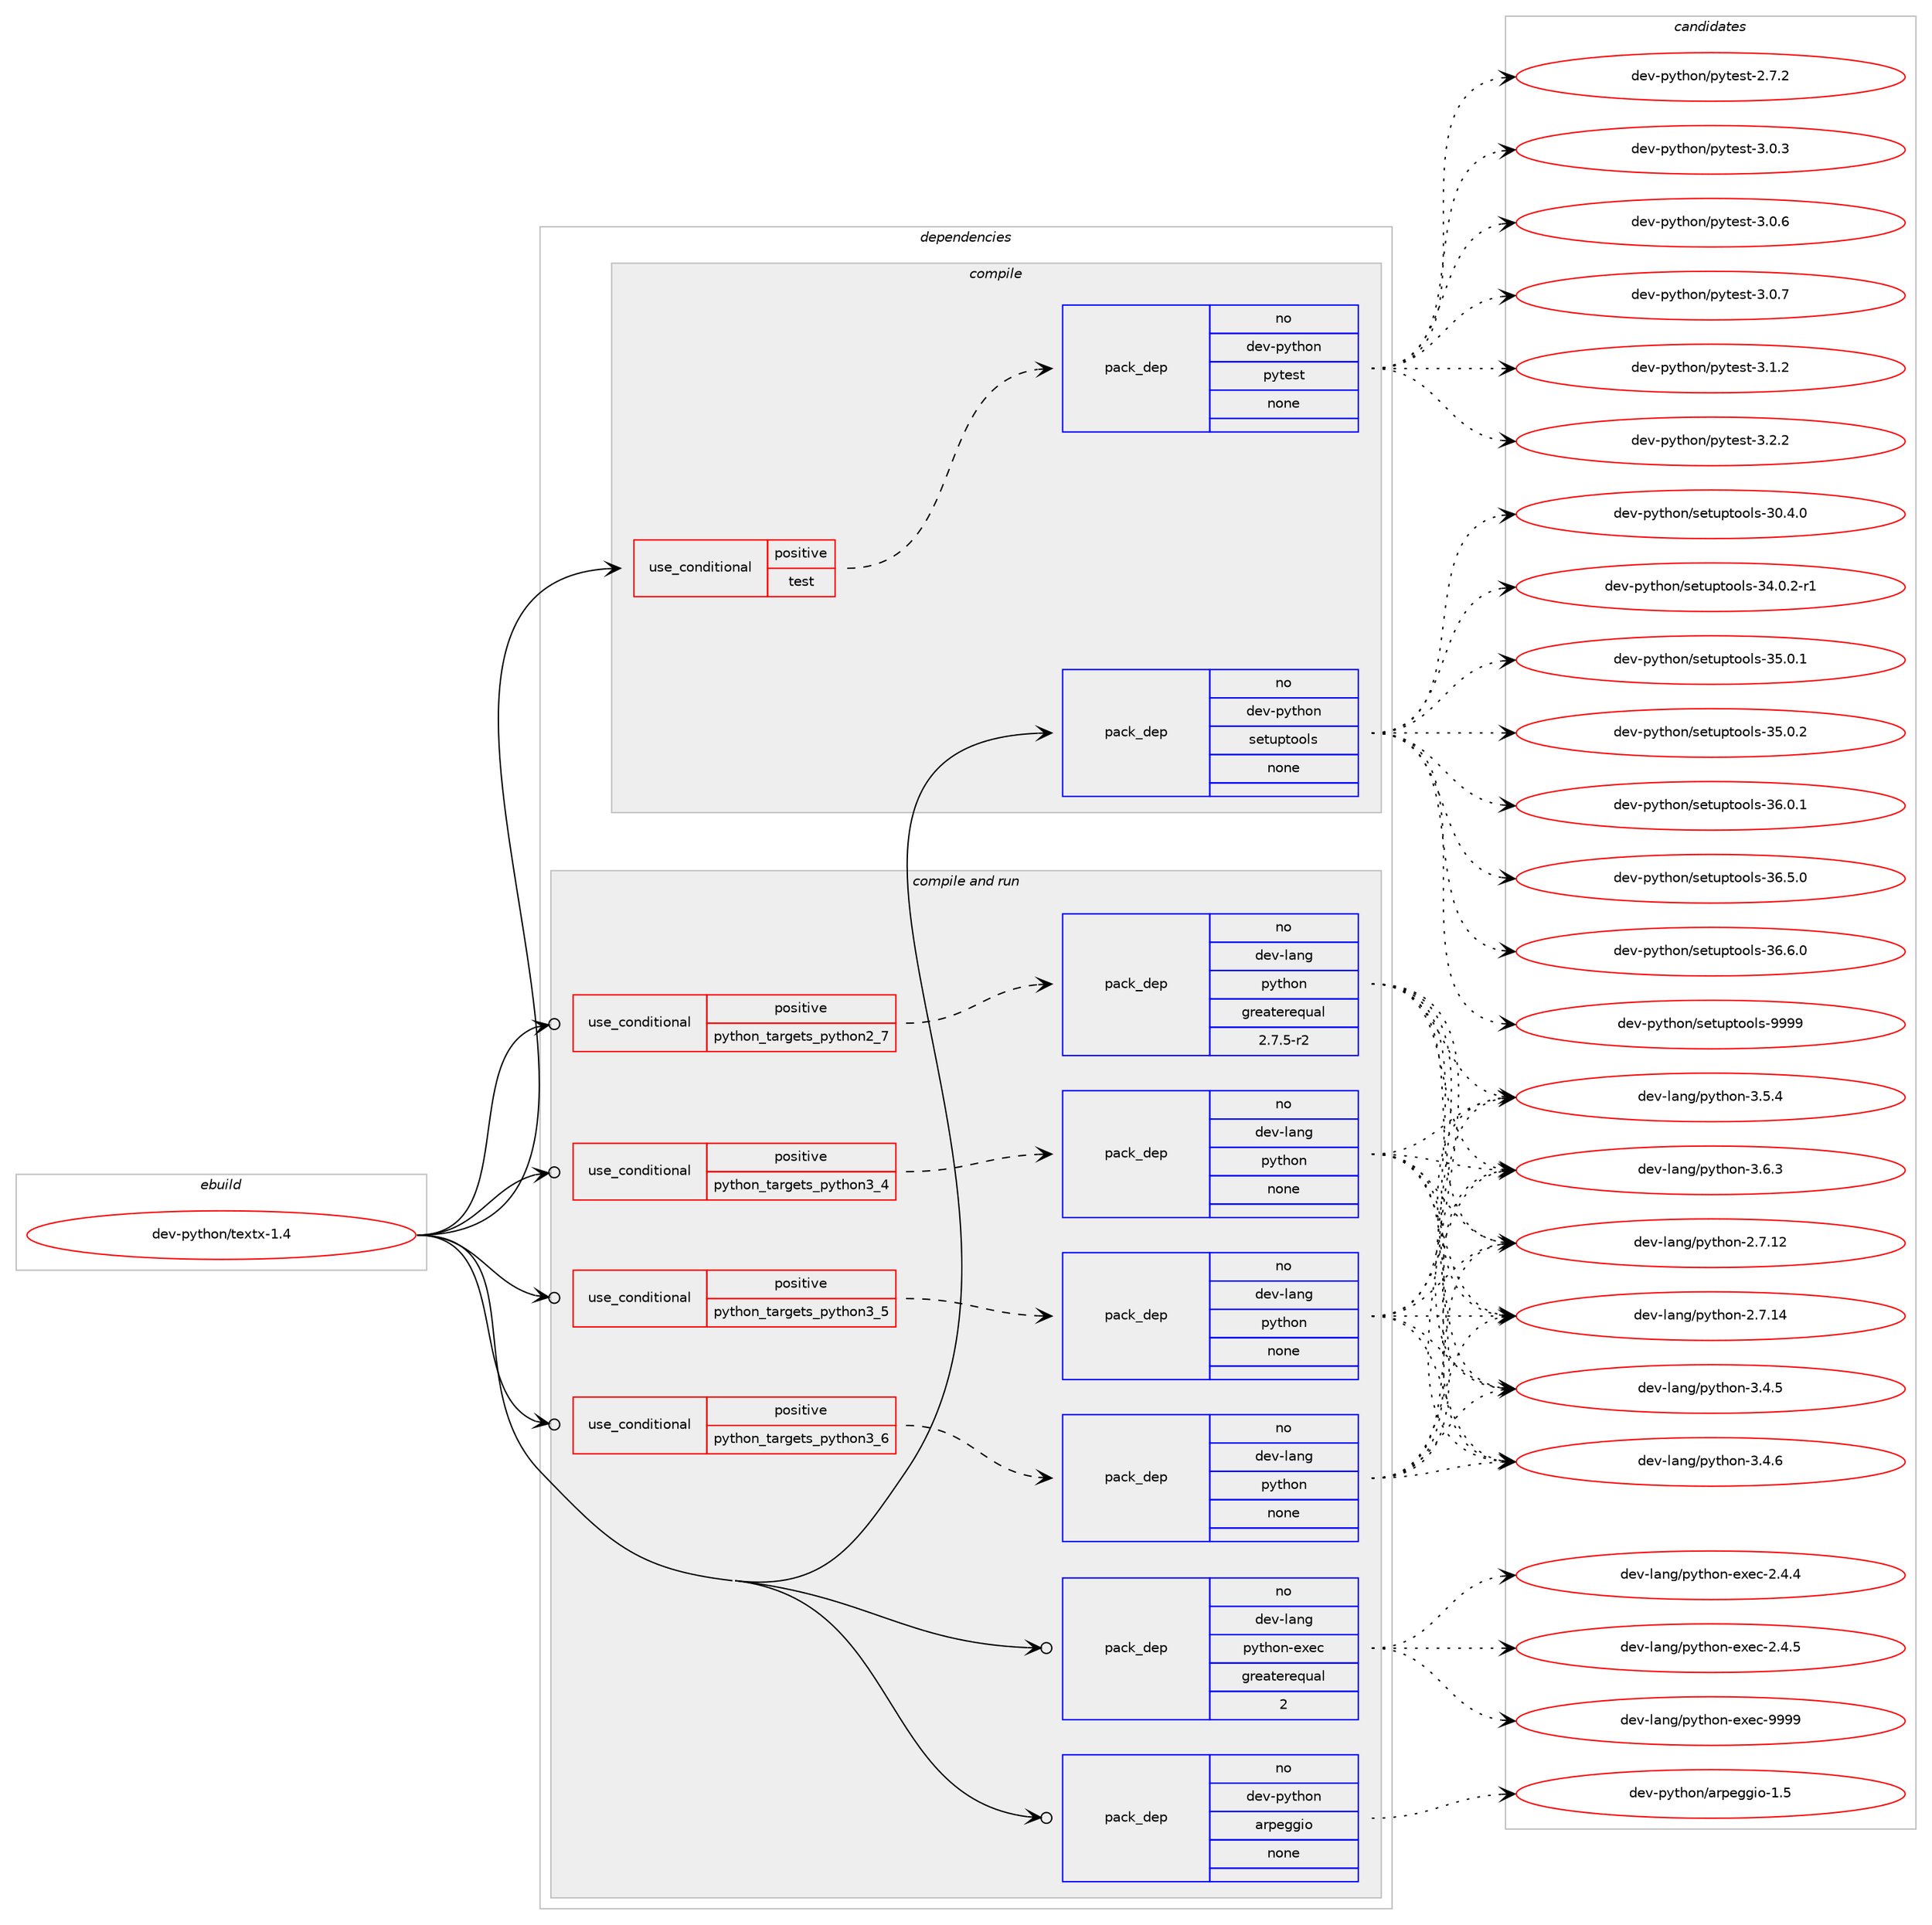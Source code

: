 digraph prolog {

# *************
# Graph options
# *************

newrank=true;
concentrate=true;
compound=true;
graph [rankdir=LR,fontname=Helvetica,fontsize=10,ranksep=1.5];#, ranksep=2.5, nodesep=0.2];
edge  [arrowhead=vee];
node  [fontname=Helvetica,fontsize=10];

# **********
# The ebuild
# **********

subgraph cluster_leftcol {
color=gray;
rank=same;
label=<<i>ebuild</i>>;
id [label="dev-python/textx-1.4", color=red, width=4, href="../dev-python/textx-1.4.svg"];
}

# ****************
# The dependencies
# ****************

subgraph cluster_midcol {
color=gray;
label=<<i>dependencies</i>>;
subgraph cluster_compile {
fillcolor="#eeeeee";
style=filled;
label=<<i>compile</i>>;
subgraph cond42779 {
dependency190615 [label=<<TABLE BORDER="0" CELLBORDER="1" CELLSPACING="0" CELLPADDING="4"><TR><TD ROWSPAN="3" CELLPADDING="10">use_conditional</TD></TR><TR><TD>positive</TD></TR><TR><TD>test</TD></TR></TABLE>>, shape=none, color=red];
subgraph pack143880 {
dependency190616 [label=<<TABLE BORDER="0" CELLBORDER="1" CELLSPACING="0" CELLPADDING="4" WIDTH="220"><TR><TD ROWSPAN="6" CELLPADDING="30">pack_dep</TD></TR><TR><TD WIDTH="110">no</TD></TR><TR><TD>dev-python</TD></TR><TR><TD>pytest</TD></TR><TR><TD>none</TD></TR><TR><TD></TD></TR></TABLE>>, shape=none, color=blue];
}
dependency190615:e -> dependency190616:w [weight=20,style="dashed",arrowhead="vee"];
}
id:e -> dependency190615:w [weight=20,style="solid",arrowhead="vee"];
subgraph pack143881 {
dependency190617 [label=<<TABLE BORDER="0" CELLBORDER="1" CELLSPACING="0" CELLPADDING="4" WIDTH="220"><TR><TD ROWSPAN="6" CELLPADDING="30">pack_dep</TD></TR><TR><TD WIDTH="110">no</TD></TR><TR><TD>dev-python</TD></TR><TR><TD>setuptools</TD></TR><TR><TD>none</TD></TR><TR><TD></TD></TR></TABLE>>, shape=none, color=blue];
}
id:e -> dependency190617:w [weight=20,style="solid",arrowhead="vee"];
}
subgraph cluster_compileandrun {
fillcolor="#eeeeee";
style=filled;
label=<<i>compile and run</i>>;
subgraph cond42780 {
dependency190618 [label=<<TABLE BORDER="0" CELLBORDER="1" CELLSPACING="0" CELLPADDING="4"><TR><TD ROWSPAN="3" CELLPADDING="10">use_conditional</TD></TR><TR><TD>positive</TD></TR><TR><TD>python_targets_python2_7</TD></TR></TABLE>>, shape=none, color=red];
subgraph pack143882 {
dependency190619 [label=<<TABLE BORDER="0" CELLBORDER="1" CELLSPACING="0" CELLPADDING="4" WIDTH="220"><TR><TD ROWSPAN="6" CELLPADDING="30">pack_dep</TD></TR><TR><TD WIDTH="110">no</TD></TR><TR><TD>dev-lang</TD></TR><TR><TD>python</TD></TR><TR><TD>greaterequal</TD></TR><TR><TD>2.7.5-r2</TD></TR></TABLE>>, shape=none, color=blue];
}
dependency190618:e -> dependency190619:w [weight=20,style="dashed",arrowhead="vee"];
}
id:e -> dependency190618:w [weight=20,style="solid",arrowhead="odotvee"];
subgraph cond42781 {
dependency190620 [label=<<TABLE BORDER="0" CELLBORDER="1" CELLSPACING="0" CELLPADDING="4"><TR><TD ROWSPAN="3" CELLPADDING="10">use_conditional</TD></TR><TR><TD>positive</TD></TR><TR><TD>python_targets_python3_4</TD></TR></TABLE>>, shape=none, color=red];
subgraph pack143883 {
dependency190621 [label=<<TABLE BORDER="0" CELLBORDER="1" CELLSPACING="0" CELLPADDING="4" WIDTH="220"><TR><TD ROWSPAN="6" CELLPADDING="30">pack_dep</TD></TR><TR><TD WIDTH="110">no</TD></TR><TR><TD>dev-lang</TD></TR><TR><TD>python</TD></TR><TR><TD>none</TD></TR><TR><TD></TD></TR></TABLE>>, shape=none, color=blue];
}
dependency190620:e -> dependency190621:w [weight=20,style="dashed",arrowhead="vee"];
}
id:e -> dependency190620:w [weight=20,style="solid",arrowhead="odotvee"];
subgraph cond42782 {
dependency190622 [label=<<TABLE BORDER="0" CELLBORDER="1" CELLSPACING="0" CELLPADDING="4"><TR><TD ROWSPAN="3" CELLPADDING="10">use_conditional</TD></TR><TR><TD>positive</TD></TR><TR><TD>python_targets_python3_5</TD></TR></TABLE>>, shape=none, color=red];
subgraph pack143884 {
dependency190623 [label=<<TABLE BORDER="0" CELLBORDER="1" CELLSPACING="0" CELLPADDING="4" WIDTH="220"><TR><TD ROWSPAN="6" CELLPADDING="30">pack_dep</TD></TR><TR><TD WIDTH="110">no</TD></TR><TR><TD>dev-lang</TD></TR><TR><TD>python</TD></TR><TR><TD>none</TD></TR><TR><TD></TD></TR></TABLE>>, shape=none, color=blue];
}
dependency190622:e -> dependency190623:w [weight=20,style="dashed",arrowhead="vee"];
}
id:e -> dependency190622:w [weight=20,style="solid",arrowhead="odotvee"];
subgraph cond42783 {
dependency190624 [label=<<TABLE BORDER="0" CELLBORDER="1" CELLSPACING="0" CELLPADDING="4"><TR><TD ROWSPAN="3" CELLPADDING="10">use_conditional</TD></TR><TR><TD>positive</TD></TR><TR><TD>python_targets_python3_6</TD></TR></TABLE>>, shape=none, color=red];
subgraph pack143885 {
dependency190625 [label=<<TABLE BORDER="0" CELLBORDER="1" CELLSPACING="0" CELLPADDING="4" WIDTH="220"><TR><TD ROWSPAN="6" CELLPADDING="30">pack_dep</TD></TR><TR><TD WIDTH="110">no</TD></TR><TR><TD>dev-lang</TD></TR><TR><TD>python</TD></TR><TR><TD>none</TD></TR><TR><TD></TD></TR></TABLE>>, shape=none, color=blue];
}
dependency190624:e -> dependency190625:w [weight=20,style="dashed",arrowhead="vee"];
}
id:e -> dependency190624:w [weight=20,style="solid",arrowhead="odotvee"];
subgraph pack143886 {
dependency190626 [label=<<TABLE BORDER="0" CELLBORDER="1" CELLSPACING="0" CELLPADDING="4" WIDTH="220"><TR><TD ROWSPAN="6" CELLPADDING="30">pack_dep</TD></TR><TR><TD WIDTH="110">no</TD></TR><TR><TD>dev-lang</TD></TR><TR><TD>python-exec</TD></TR><TR><TD>greaterequal</TD></TR><TR><TD>2</TD></TR></TABLE>>, shape=none, color=blue];
}
id:e -> dependency190626:w [weight=20,style="solid",arrowhead="odotvee"];
subgraph pack143887 {
dependency190627 [label=<<TABLE BORDER="0" CELLBORDER="1" CELLSPACING="0" CELLPADDING="4" WIDTH="220"><TR><TD ROWSPAN="6" CELLPADDING="30">pack_dep</TD></TR><TR><TD WIDTH="110">no</TD></TR><TR><TD>dev-python</TD></TR><TR><TD>arpeggio</TD></TR><TR><TD>none</TD></TR><TR><TD></TD></TR></TABLE>>, shape=none, color=blue];
}
id:e -> dependency190627:w [weight=20,style="solid",arrowhead="odotvee"];
}
subgraph cluster_run {
fillcolor="#eeeeee";
style=filled;
label=<<i>run</i>>;
}
}

# **************
# The candidates
# **************

subgraph cluster_choices {
rank=same;
color=gray;
label=<<i>candidates</i>>;

subgraph choice143880 {
color=black;
nodesep=1;
choice1001011184511212111610411111047112121116101115116455046554650 [label="dev-python/pytest-2.7.2", color=red, width=4,href="../dev-python/pytest-2.7.2.svg"];
choice1001011184511212111610411111047112121116101115116455146484651 [label="dev-python/pytest-3.0.3", color=red, width=4,href="../dev-python/pytest-3.0.3.svg"];
choice1001011184511212111610411111047112121116101115116455146484654 [label="dev-python/pytest-3.0.6", color=red, width=4,href="../dev-python/pytest-3.0.6.svg"];
choice1001011184511212111610411111047112121116101115116455146484655 [label="dev-python/pytest-3.0.7", color=red, width=4,href="../dev-python/pytest-3.0.7.svg"];
choice1001011184511212111610411111047112121116101115116455146494650 [label="dev-python/pytest-3.1.2", color=red, width=4,href="../dev-python/pytest-3.1.2.svg"];
choice1001011184511212111610411111047112121116101115116455146504650 [label="dev-python/pytest-3.2.2", color=red, width=4,href="../dev-python/pytest-3.2.2.svg"];
dependency190616:e -> choice1001011184511212111610411111047112121116101115116455046554650:w [style=dotted,weight="100"];
dependency190616:e -> choice1001011184511212111610411111047112121116101115116455146484651:w [style=dotted,weight="100"];
dependency190616:e -> choice1001011184511212111610411111047112121116101115116455146484654:w [style=dotted,weight="100"];
dependency190616:e -> choice1001011184511212111610411111047112121116101115116455146484655:w [style=dotted,weight="100"];
dependency190616:e -> choice1001011184511212111610411111047112121116101115116455146494650:w [style=dotted,weight="100"];
dependency190616:e -> choice1001011184511212111610411111047112121116101115116455146504650:w [style=dotted,weight="100"];
}
subgraph choice143881 {
color=black;
nodesep=1;
choice100101118451121211161041111104711510111611711211611111110811545514846524648 [label="dev-python/setuptools-30.4.0", color=red, width=4,href="../dev-python/setuptools-30.4.0.svg"];
choice1001011184511212111610411111047115101116117112116111111108115455152464846504511449 [label="dev-python/setuptools-34.0.2-r1", color=red, width=4,href="../dev-python/setuptools-34.0.2-r1.svg"];
choice100101118451121211161041111104711510111611711211611111110811545515346484649 [label="dev-python/setuptools-35.0.1", color=red, width=4,href="../dev-python/setuptools-35.0.1.svg"];
choice100101118451121211161041111104711510111611711211611111110811545515346484650 [label="dev-python/setuptools-35.0.2", color=red, width=4,href="../dev-python/setuptools-35.0.2.svg"];
choice100101118451121211161041111104711510111611711211611111110811545515446484649 [label="dev-python/setuptools-36.0.1", color=red, width=4,href="../dev-python/setuptools-36.0.1.svg"];
choice100101118451121211161041111104711510111611711211611111110811545515446534648 [label="dev-python/setuptools-36.5.0", color=red, width=4,href="../dev-python/setuptools-36.5.0.svg"];
choice100101118451121211161041111104711510111611711211611111110811545515446544648 [label="dev-python/setuptools-36.6.0", color=red, width=4,href="../dev-python/setuptools-36.6.0.svg"];
choice10010111845112121116104111110471151011161171121161111111081154557575757 [label="dev-python/setuptools-9999", color=red, width=4,href="../dev-python/setuptools-9999.svg"];
dependency190617:e -> choice100101118451121211161041111104711510111611711211611111110811545514846524648:w [style=dotted,weight="100"];
dependency190617:e -> choice1001011184511212111610411111047115101116117112116111111108115455152464846504511449:w [style=dotted,weight="100"];
dependency190617:e -> choice100101118451121211161041111104711510111611711211611111110811545515346484649:w [style=dotted,weight="100"];
dependency190617:e -> choice100101118451121211161041111104711510111611711211611111110811545515346484650:w [style=dotted,weight="100"];
dependency190617:e -> choice100101118451121211161041111104711510111611711211611111110811545515446484649:w [style=dotted,weight="100"];
dependency190617:e -> choice100101118451121211161041111104711510111611711211611111110811545515446534648:w [style=dotted,weight="100"];
dependency190617:e -> choice100101118451121211161041111104711510111611711211611111110811545515446544648:w [style=dotted,weight="100"];
dependency190617:e -> choice10010111845112121116104111110471151011161171121161111111081154557575757:w [style=dotted,weight="100"];
}
subgraph choice143882 {
color=black;
nodesep=1;
choice10010111845108971101034711212111610411111045504655464950 [label="dev-lang/python-2.7.12", color=red, width=4,href="../dev-lang/python-2.7.12.svg"];
choice10010111845108971101034711212111610411111045504655464952 [label="dev-lang/python-2.7.14", color=red, width=4,href="../dev-lang/python-2.7.14.svg"];
choice100101118451089711010347112121116104111110455146524653 [label="dev-lang/python-3.4.5", color=red, width=4,href="../dev-lang/python-3.4.5.svg"];
choice100101118451089711010347112121116104111110455146524654 [label="dev-lang/python-3.4.6", color=red, width=4,href="../dev-lang/python-3.4.6.svg"];
choice100101118451089711010347112121116104111110455146534652 [label="dev-lang/python-3.5.4", color=red, width=4,href="../dev-lang/python-3.5.4.svg"];
choice100101118451089711010347112121116104111110455146544651 [label="dev-lang/python-3.6.3", color=red, width=4,href="../dev-lang/python-3.6.3.svg"];
dependency190619:e -> choice10010111845108971101034711212111610411111045504655464950:w [style=dotted,weight="100"];
dependency190619:e -> choice10010111845108971101034711212111610411111045504655464952:w [style=dotted,weight="100"];
dependency190619:e -> choice100101118451089711010347112121116104111110455146524653:w [style=dotted,weight="100"];
dependency190619:e -> choice100101118451089711010347112121116104111110455146524654:w [style=dotted,weight="100"];
dependency190619:e -> choice100101118451089711010347112121116104111110455146534652:w [style=dotted,weight="100"];
dependency190619:e -> choice100101118451089711010347112121116104111110455146544651:w [style=dotted,weight="100"];
}
subgraph choice143883 {
color=black;
nodesep=1;
choice10010111845108971101034711212111610411111045504655464950 [label="dev-lang/python-2.7.12", color=red, width=4,href="../dev-lang/python-2.7.12.svg"];
choice10010111845108971101034711212111610411111045504655464952 [label="dev-lang/python-2.7.14", color=red, width=4,href="../dev-lang/python-2.7.14.svg"];
choice100101118451089711010347112121116104111110455146524653 [label="dev-lang/python-3.4.5", color=red, width=4,href="../dev-lang/python-3.4.5.svg"];
choice100101118451089711010347112121116104111110455146524654 [label="dev-lang/python-3.4.6", color=red, width=4,href="../dev-lang/python-3.4.6.svg"];
choice100101118451089711010347112121116104111110455146534652 [label="dev-lang/python-3.5.4", color=red, width=4,href="../dev-lang/python-3.5.4.svg"];
choice100101118451089711010347112121116104111110455146544651 [label="dev-lang/python-3.6.3", color=red, width=4,href="../dev-lang/python-3.6.3.svg"];
dependency190621:e -> choice10010111845108971101034711212111610411111045504655464950:w [style=dotted,weight="100"];
dependency190621:e -> choice10010111845108971101034711212111610411111045504655464952:w [style=dotted,weight="100"];
dependency190621:e -> choice100101118451089711010347112121116104111110455146524653:w [style=dotted,weight="100"];
dependency190621:e -> choice100101118451089711010347112121116104111110455146524654:w [style=dotted,weight="100"];
dependency190621:e -> choice100101118451089711010347112121116104111110455146534652:w [style=dotted,weight="100"];
dependency190621:e -> choice100101118451089711010347112121116104111110455146544651:w [style=dotted,weight="100"];
}
subgraph choice143884 {
color=black;
nodesep=1;
choice10010111845108971101034711212111610411111045504655464950 [label="dev-lang/python-2.7.12", color=red, width=4,href="../dev-lang/python-2.7.12.svg"];
choice10010111845108971101034711212111610411111045504655464952 [label="dev-lang/python-2.7.14", color=red, width=4,href="../dev-lang/python-2.7.14.svg"];
choice100101118451089711010347112121116104111110455146524653 [label="dev-lang/python-3.4.5", color=red, width=4,href="../dev-lang/python-3.4.5.svg"];
choice100101118451089711010347112121116104111110455146524654 [label="dev-lang/python-3.4.6", color=red, width=4,href="../dev-lang/python-3.4.6.svg"];
choice100101118451089711010347112121116104111110455146534652 [label="dev-lang/python-3.5.4", color=red, width=4,href="../dev-lang/python-3.5.4.svg"];
choice100101118451089711010347112121116104111110455146544651 [label="dev-lang/python-3.6.3", color=red, width=4,href="../dev-lang/python-3.6.3.svg"];
dependency190623:e -> choice10010111845108971101034711212111610411111045504655464950:w [style=dotted,weight="100"];
dependency190623:e -> choice10010111845108971101034711212111610411111045504655464952:w [style=dotted,weight="100"];
dependency190623:e -> choice100101118451089711010347112121116104111110455146524653:w [style=dotted,weight="100"];
dependency190623:e -> choice100101118451089711010347112121116104111110455146524654:w [style=dotted,weight="100"];
dependency190623:e -> choice100101118451089711010347112121116104111110455146534652:w [style=dotted,weight="100"];
dependency190623:e -> choice100101118451089711010347112121116104111110455146544651:w [style=dotted,weight="100"];
}
subgraph choice143885 {
color=black;
nodesep=1;
choice10010111845108971101034711212111610411111045504655464950 [label="dev-lang/python-2.7.12", color=red, width=4,href="../dev-lang/python-2.7.12.svg"];
choice10010111845108971101034711212111610411111045504655464952 [label="dev-lang/python-2.7.14", color=red, width=4,href="../dev-lang/python-2.7.14.svg"];
choice100101118451089711010347112121116104111110455146524653 [label="dev-lang/python-3.4.5", color=red, width=4,href="../dev-lang/python-3.4.5.svg"];
choice100101118451089711010347112121116104111110455146524654 [label="dev-lang/python-3.4.6", color=red, width=4,href="../dev-lang/python-3.4.6.svg"];
choice100101118451089711010347112121116104111110455146534652 [label="dev-lang/python-3.5.4", color=red, width=4,href="../dev-lang/python-3.5.4.svg"];
choice100101118451089711010347112121116104111110455146544651 [label="dev-lang/python-3.6.3", color=red, width=4,href="../dev-lang/python-3.6.3.svg"];
dependency190625:e -> choice10010111845108971101034711212111610411111045504655464950:w [style=dotted,weight="100"];
dependency190625:e -> choice10010111845108971101034711212111610411111045504655464952:w [style=dotted,weight="100"];
dependency190625:e -> choice100101118451089711010347112121116104111110455146524653:w [style=dotted,weight="100"];
dependency190625:e -> choice100101118451089711010347112121116104111110455146524654:w [style=dotted,weight="100"];
dependency190625:e -> choice100101118451089711010347112121116104111110455146534652:w [style=dotted,weight="100"];
dependency190625:e -> choice100101118451089711010347112121116104111110455146544651:w [style=dotted,weight="100"];
}
subgraph choice143886 {
color=black;
nodesep=1;
choice1001011184510897110103471121211161041111104510112010199455046524652 [label="dev-lang/python-exec-2.4.4", color=red, width=4,href="../dev-lang/python-exec-2.4.4.svg"];
choice1001011184510897110103471121211161041111104510112010199455046524653 [label="dev-lang/python-exec-2.4.5", color=red, width=4,href="../dev-lang/python-exec-2.4.5.svg"];
choice10010111845108971101034711212111610411111045101120101994557575757 [label="dev-lang/python-exec-9999", color=red, width=4,href="../dev-lang/python-exec-9999.svg"];
dependency190626:e -> choice1001011184510897110103471121211161041111104510112010199455046524652:w [style=dotted,weight="100"];
dependency190626:e -> choice1001011184510897110103471121211161041111104510112010199455046524653:w [style=dotted,weight="100"];
dependency190626:e -> choice10010111845108971101034711212111610411111045101120101994557575757:w [style=dotted,weight="100"];
}
subgraph choice143887 {
color=black;
nodesep=1;
choice10010111845112121116104111110479711411210110310310511145494653 [label="dev-python/arpeggio-1.5", color=red, width=4,href="../dev-python/arpeggio-1.5.svg"];
dependency190627:e -> choice10010111845112121116104111110479711411210110310310511145494653:w [style=dotted,weight="100"];
}
}

}
